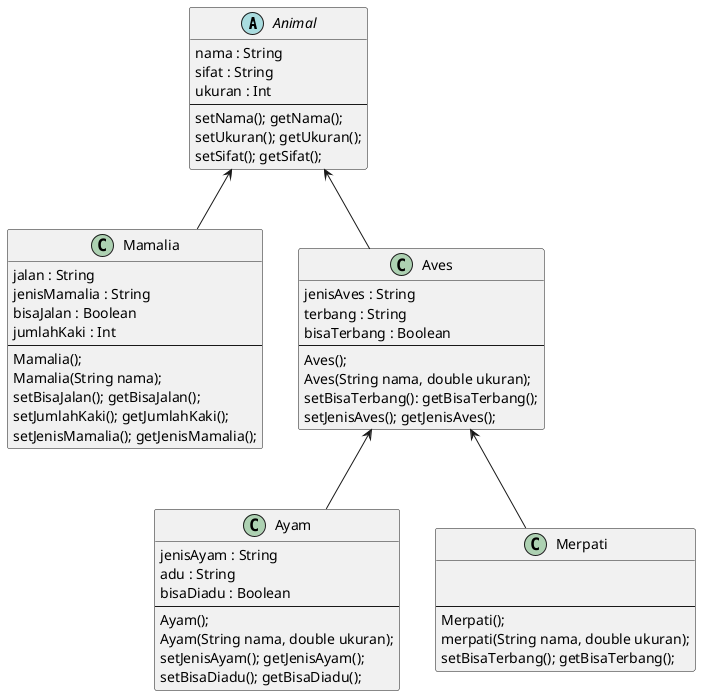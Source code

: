 @startuml animal

abstract class Animal {
    nama : String 
    sifat : String 
    ukuran : Int 
    --
    setNama(); getNama();
    setUkuran(); getUkuran();
    setSifat(); getSifat();
}

class Mamalia {
    jalan : String 
    jenisMamalia : String 
    bisaJalan : Boolean
    jumlahKaki : Int 
    --
    Mamalia();
    Mamalia(String nama);
    setBisaJalan(); getBisaJalan();
    setJumlahKaki(); getJumlahKaki();
    setJenisMamalia(); getJenisMamalia();
}

class Aves {
    jenisAves : String
    terbang : String
    bisaTerbang : Boolean
    --
    Aves();
    Aves(String nama, double ukuran);
    setBisaTerbang(): getBisaTerbang();
    setJenisAves(); getJenisAves();
}

class Ayam {
    jenisAyam : String
    adu : String
    bisaDiadu : Boolean
    --
    Ayam();
    Ayam(String nama, double ukuran);
    setJenisAyam(); getJenisAyam();
    setBisaDiadu(); getBisaDiadu();
}

class Merpati {
    

    --
    Merpati();
    merpati(String nama, double ukuran);
    setBisaTerbang(); getBisaTerbang();
}

Animal <-- Mamalia 
Animal <-- Aves  
Aves <-- Ayam
Aves <-- Merpati
@enduml